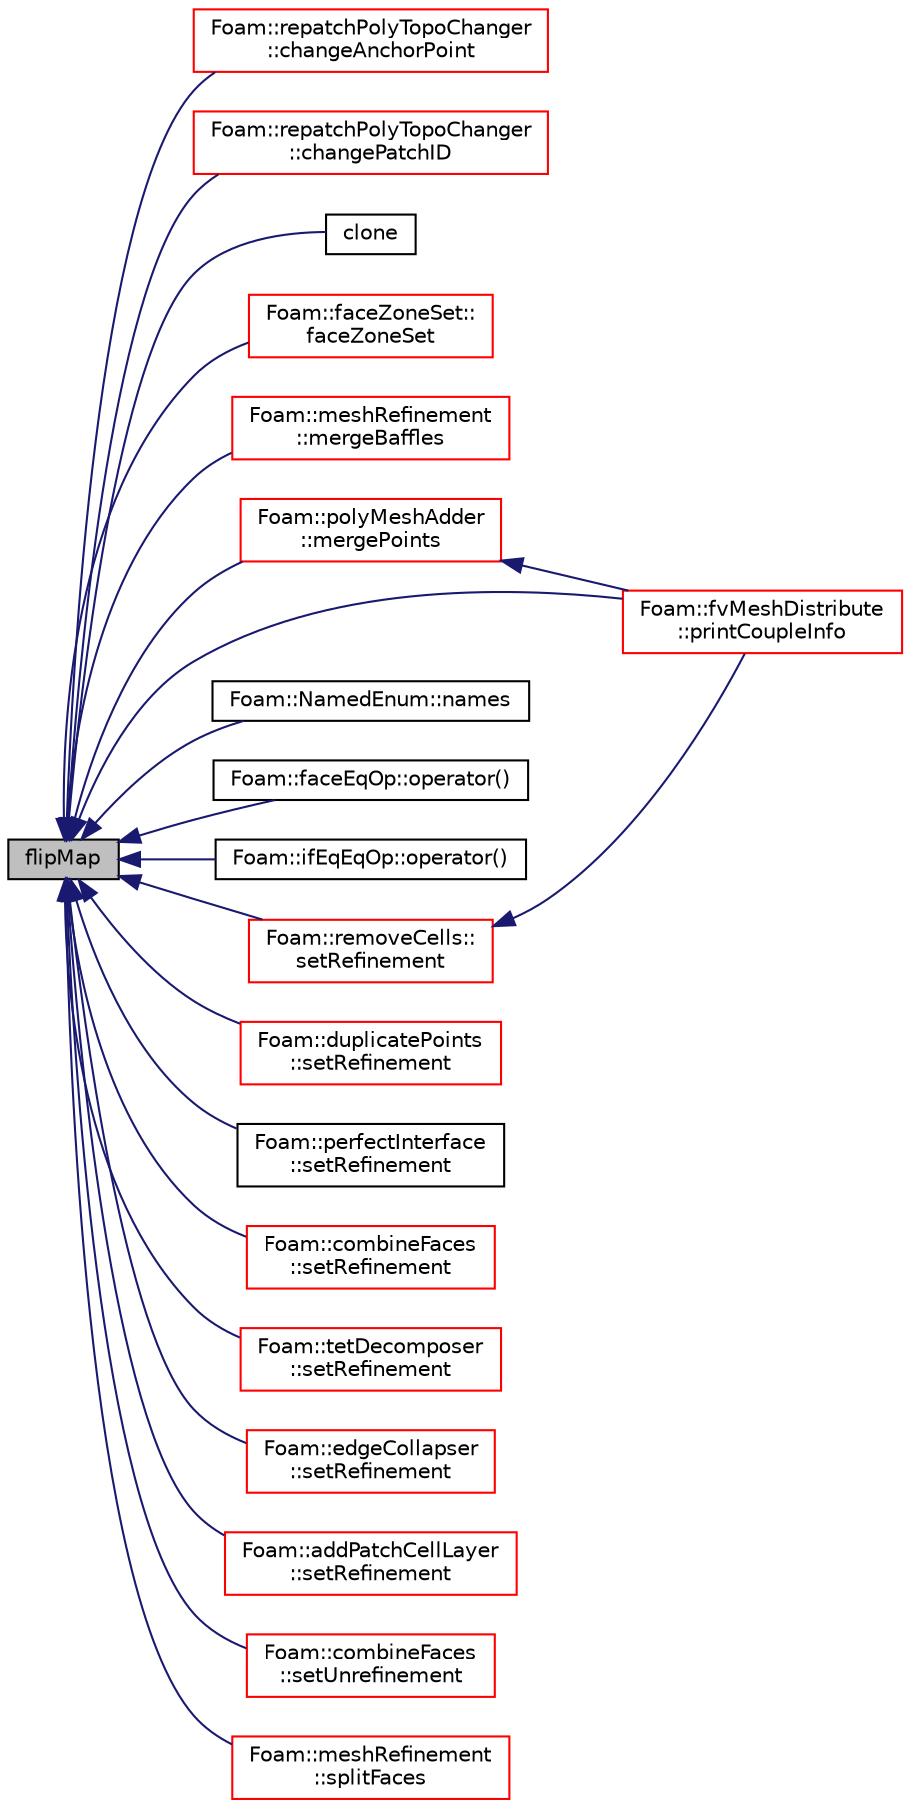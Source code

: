 digraph "flipMap"
{
  bgcolor="transparent";
  edge [fontname="Helvetica",fontsize="10",labelfontname="Helvetica",labelfontsize="10"];
  node [fontname="Helvetica",fontsize="10",shape=record];
  rankdir="LR";
  Node1 [label="flipMap",height=0.2,width=0.4,color="black", fillcolor="grey75", style="filled", fontcolor="black"];
  Node1 -> Node2 [dir="back",color="midnightblue",fontsize="10",style="solid",fontname="Helvetica"];
  Node2 [label="Foam::repatchPolyTopoChanger\l::changeAnchorPoint",height=0.2,width=0.4,color="red",URL="$a02221.html#a085eccc1946391439db822d350f1702e",tooltip="Change anchor point (zero&#39;th point of face) for a boundary face. "];
  Node1 -> Node3 [dir="back",color="midnightblue",fontsize="10",style="solid",fontname="Helvetica"];
  Node3 [label="Foam::repatchPolyTopoChanger\l::changePatchID",height=0.2,width=0.4,color="red",URL="$a02221.html#a0e422d65d38d06483bef5c596b607eb2",tooltip="Change patch ID for a boundary face. Note: patchID should be in new. "];
  Node1 -> Node4 [dir="back",color="midnightblue",fontsize="10",style="solid",fontname="Helvetica"];
  Node4 [label="clone",height=0.2,width=0.4,color="black",URL="$a00751.html#ae2e1932c83c2b0c151fb704304ef0163",tooltip="Construct and return a clone, resetting the zone mesh. "];
  Node1 -> Node5 [dir="back",color="midnightblue",fontsize="10",style="solid",fontname="Helvetica"];
  Node5 [label="Foam::faceZoneSet::\lfaceZoneSet",height=0.2,width=0.4,color="red",URL="$a00753.html#ace6e4b16ad35bf8903c38685a92d7789",tooltip="Construct from objectRegistry and name. "];
  Node1 -> Node6 [dir="back",color="midnightblue",fontsize="10",style="solid",fontname="Helvetica"];
  Node6 [label="Foam::meshRefinement\l::mergeBaffles",height=0.2,width=0.4,color="red",URL="$a01509.html#aa959f1ef1377d3a4eaac5ff099280e50",tooltip="Merge baffles. Gets pairs of faces. "];
  Node1 -> Node7 [dir="back",color="midnightblue",fontsize="10",style="solid",fontname="Helvetica"];
  Node7 [label="Foam::polyMeshAdder\l::mergePoints",height=0.2,width=0.4,color="red",URL="$a01960.html#a4a56041144898b62dd90a030e2143d1a",tooltip="Helper: Merge points. "];
  Node7 -> Node8 [dir="back",color="midnightblue",fontsize="10",style="solid",fontname="Helvetica"];
  Node8 [label="Foam::fvMeshDistribute\l::printCoupleInfo",height=0.2,width=0.4,color="red",URL="$a00894.html#a0b2e9e5ba94679bbc5d807ecf02687e2",tooltip="Print some info on coupling data. "];
  Node1 -> Node9 [dir="back",color="midnightblue",fontsize="10",style="solid",fontname="Helvetica"];
  Node9 [label="Foam::NamedEnum::names",height=0.2,width=0.4,color="black",URL="$a01608.html#a7350da3a0edd92cd11e6c479c9967dc8"];
  Node1 -> Node10 [dir="back",color="midnightblue",fontsize="10",style="solid",fontname="Helvetica"];
  Node10 [label="Foam::faceEqOp::operator()",height=0.2,width=0.4,color="black",URL="$a00735.html#ae4420a9fd791f5ab9ebad1a3150ba899"];
  Node1 -> Node11 [dir="back",color="midnightblue",fontsize="10",style="solid",fontname="Helvetica"];
  Node11 [label="Foam::ifEqEqOp::operator()",height=0.2,width=0.4,color="black",URL="$a01051.html#a71918488bb9f8251fb7d05ed3baeb14f"];
  Node1 -> Node8 [dir="back",color="midnightblue",fontsize="10",style="solid",fontname="Helvetica"];
  Node1 -> Node12 [dir="back",color="midnightblue",fontsize="10",style="solid",fontname="Helvetica"];
  Node12 [label="Foam::removeCells::\lsetRefinement",height=0.2,width=0.4,color="red",URL="$a02215.html#a90dfb3748798e10bc8e79a836ef766f4",tooltip="Play commands into polyTopoChange to remove cells. "];
  Node12 -> Node8 [dir="back",color="midnightblue",fontsize="10",style="solid",fontname="Helvetica"];
  Node1 -> Node13 [dir="back",color="midnightblue",fontsize="10",style="solid",fontname="Helvetica"];
  Node13 [label="Foam::duplicatePoints\l::setRefinement",height=0.2,width=0.4,color="red",URL="$a00600.html#a159a54964aa4001ff24e9fb05834750a",tooltip="Play commands into polyTopoChange to duplicate points. Gets. "];
  Node1 -> Node14 [dir="back",color="midnightblue",fontsize="10",style="solid",fontname="Helvetica"];
  Node14 [label="Foam::perfectInterface\l::setRefinement",height=0.2,width=0.4,color="black",URL="$a01873.html#a9127fcee3341a601c9d07bee5d1e3738",tooltip="Insert the layer addition/removal instructions. "];
  Node1 -> Node15 [dir="back",color="midnightblue",fontsize="10",style="solid",fontname="Helvetica"];
  Node15 [label="Foam::combineFaces\l::setRefinement",height=0.2,width=0.4,color="red",URL="$a00314.html#a67d2bb0d6cac2b27ae250df417ef6942",tooltip="Play commands into polyTopoChange to combine faces. Gets. "];
  Node1 -> Node16 [dir="back",color="midnightblue",fontsize="10",style="solid",fontname="Helvetica"];
  Node16 [label="Foam::tetDecomposer\l::setRefinement",height=0.2,width=0.4,color="red",URL="$a02657.html#aeb1123afb6f39d7eb332698e53fc5610",tooltip="Insert all changes into meshMod to convert the polyMesh into. "];
  Node1 -> Node17 [dir="back",color="midnightblue",fontsize="10",style="solid",fontname="Helvetica"];
  Node17 [label="Foam::edgeCollapser\l::setRefinement",height=0.2,width=0.4,color="red",URL="$a00621.html#a9b80e891413d76aa1324fdd6c9e58c64",tooltip="Play commands into polyTopoChange to create mesh. "];
  Node1 -> Node18 [dir="back",color="midnightblue",fontsize="10",style="solid",fontname="Helvetica"];
  Node18 [label="Foam::addPatchCellLayer\l::setRefinement",height=0.2,width=0.4,color="red",URL="$a00024.html#a9488cb0518f21b76444c508cc9658d64",tooltip="Play commands into polyTopoChange to create layers on top. "];
  Node1 -> Node19 [dir="back",color="midnightblue",fontsize="10",style="solid",fontname="Helvetica"];
  Node19 [label="Foam::combineFaces\l::setUnrefinement",height=0.2,width=0.4,color="red",URL="$a00314.html#a5e5e6cc1f97c15b7bffabbda6a33b863",tooltip="Play commands into polyTopoChange to reinsert original faces. "];
  Node1 -> Node20 [dir="back",color="midnightblue",fontsize="10",style="solid",fontname="Helvetica"];
  Node20 [label="Foam::meshRefinement\l::splitFaces",height=0.2,width=0.4,color="red",URL="$a01509.html#adc2ba2409d333b615b019f154aa236ea",tooltip="Split faces into two. "];
}
